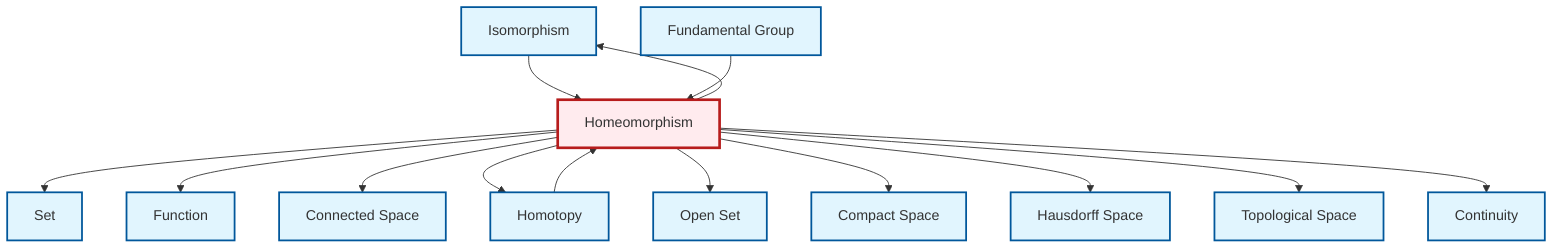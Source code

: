graph TD
    classDef definition fill:#e1f5fe,stroke:#01579b,stroke-width:2px
    classDef theorem fill:#f3e5f5,stroke:#4a148c,stroke-width:2px
    classDef axiom fill:#fff3e0,stroke:#e65100,stroke-width:2px
    classDef example fill:#e8f5e9,stroke:#1b5e20,stroke-width:2px
    classDef current fill:#ffebee,stroke:#b71c1c,stroke-width:3px
    def-isomorphism["Isomorphism"]:::definition
    def-set["Set"]:::definition
    def-fundamental-group["Fundamental Group"]:::definition
    def-hausdorff["Hausdorff Space"]:::definition
    def-connected["Connected Space"]:::definition
    def-homeomorphism["Homeomorphism"]:::definition
    def-open-set["Open Set"]:::definition
    def-continuity["Continuity"]:::definition
    def-function["Function"]:::definition
    def-topological-space["Topological Space"]:::definition
    def-homotopy["Homotopy"]:::definition
    def-compact["Compact Space"]:::definition
    def-homeomorphism --> def-set
    def-homeomorphism --> def-function
    def-homeomorphism --> def-connected
    def-homeomorphism --> def-isomorphism
    def-homeomorphism --> def-homotopy
    def-isomorphism --> def-homeomorphism
    def-homeomorphism --> def-open-set
    def-fundamental-group --> def-homeomorphism
    def-homeomorphism --> def-compact
    def-homeomorphism --> def-hausdorff
    def-homeomorphism --> def-topological-space
    def-homeomorphism --> def-continuity
    def-homotopy --> def-homeomorphism
    class def-homeomorphism current
